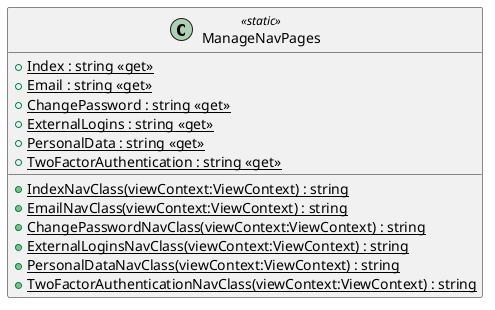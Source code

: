 @startuml
class ManageNavPages <<static>> {
    + {static} Index : string <<get>>
    + {static} Email : string <<get>>
    + {static} ChangePassword : string <<get>>
    + {static} ExternalLogins : string <<get>>
    + {static} PersonalData : string <<get>>
    + {static} TwoFactorAuthentication : string <<get>>
    + {static} IndexNavClass(viewContext:ViewContext) : string
    + {static} EmailNavClass(viewContext:ViewContext) : string
    + {static} ChangePasswordNavClass(viewContext:ViewContext) : string
    + {static} ExternalLoginsNavClass(viewContext:ViewContext) : string
    + {static} PersonalDataNavClass(viewContext:ViewContext) : string
    + {static} TwoFactorAuthenticationNavClass(viewContext:ViewContext) : string
}
@enduml
